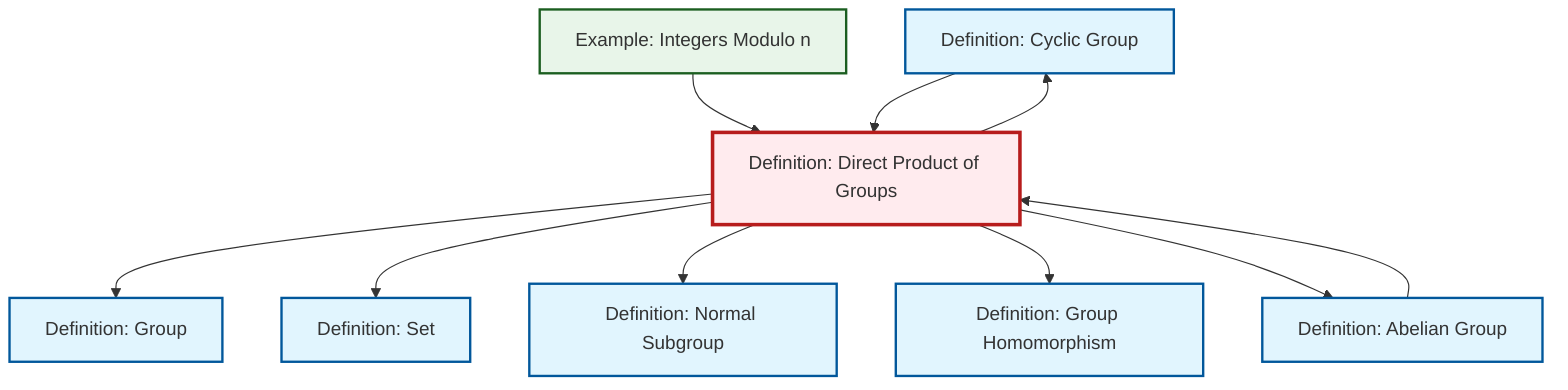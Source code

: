 graph TD
    classDef definition fill:#e1f5fe,stroke:#01579b,stroke-width:2px
    classDef theorem fill:#f3e5f5,stroke:#4a148c,stroke-width:2px
    classDef axiom fill:#fff3e0,stroke:#e65100,stroke-width:2px
    classDef example fill:#e8f5e9,stroke:#1b5e20,stroke-width:2px
    classDef current fill:#ffebee,stroke:#b71c1c,stroke-width:3px
    def-cyclic-group["Definition: Cyclic Group"]:::definition
    def-homomorphism["Definition: Group Homomorphism"]:::definition
    ex-quotient-integers-mod-n["Example: Integers Modulo n"]:::example
    def-normal-subgroup["Definition: Normal Subgroup"]:::definition
    def-group["Definition: Group"]:::definition
    def-abelian-group["Definition: Abelian Group"]:::definition
    def-direct-product["Definition: Direct Product of Groups"]:::definition
    def-set["Definition: Set"]:::definition
    def-direct-product --> def-group
    ex-quotient-integers-mod-n --> def-direct-product
    def-direct-product --> def-set
    def-abelian-group --> def-direct-product
    def-cyclic-group --> def-direct-product
    def-direct-product --> def-normal-subgroup
    def-direct-product --> def-homomorphism
    def-direct-product --> def-abelian-group
    def-direct-product --> def-cyclic-group
    class def-direct-product current